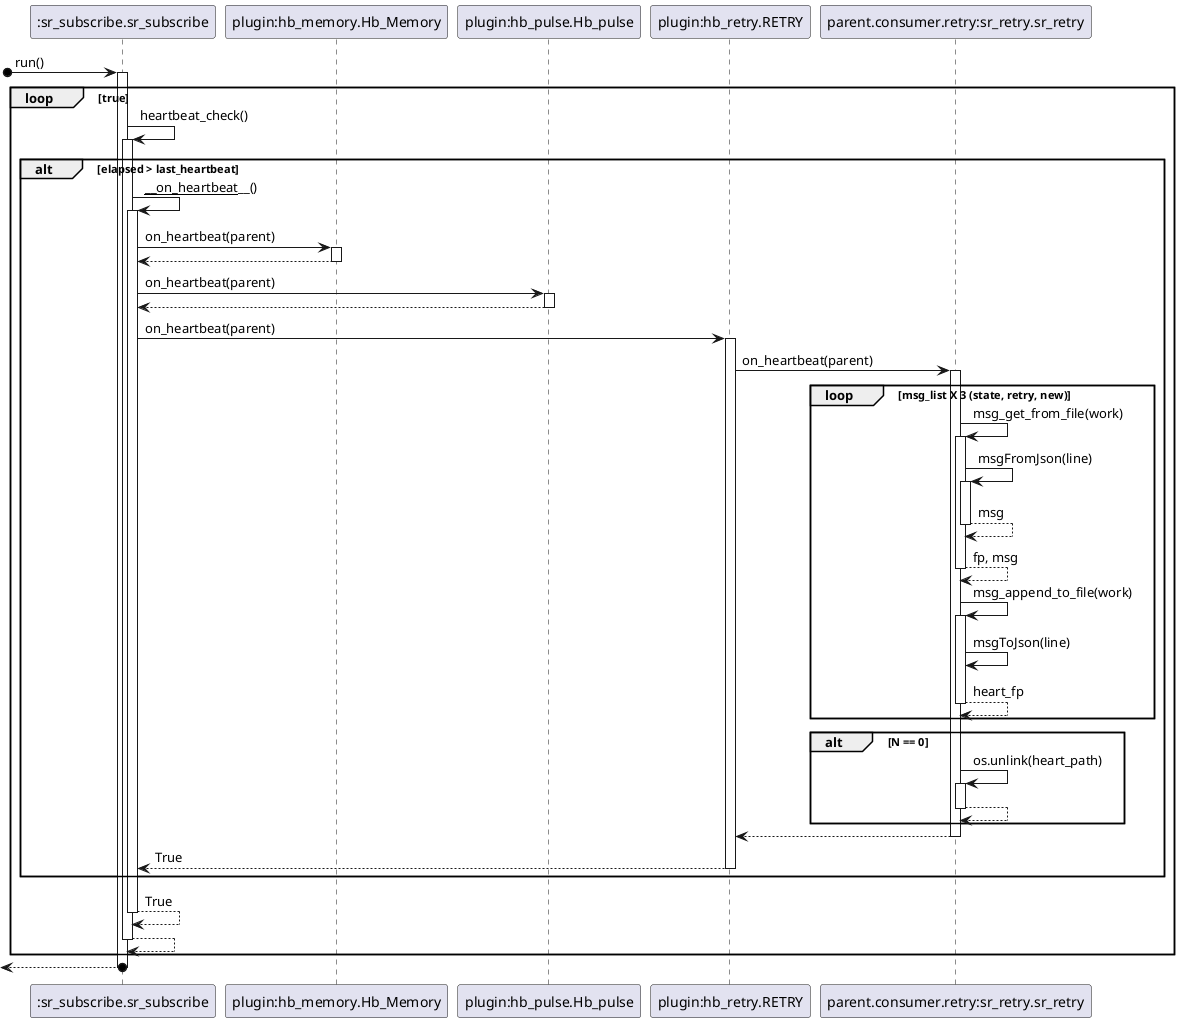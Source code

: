 @startuml
participant ":sr_subscribe.sr_subscribe" as ss
participant "plugin:hb_memory.Hb_Memory" as hbm
participant "plugin:hb_pulse.Hb_pulse" as hbp
participant "plugin:hb_retry.RETRY" as hbr
participant "parent.consumer.retry:sr_retry.sr_retry" as sr

''''''Heartbeat run''''''
[o-> ss: run()
loop true
 activate ss
 ss -> ss: heartbeat_check()
  activate ss
  alt elapsed > last_heartbeat
   ss -> ss: ____on_heartbeat____()
    activate ss
     ss -> hbm: on_heartbeat(parent)
      activate hbm
      return
     ss -> hbp: on_heartbeat(parent)
      activate hbp
      return
     ss -> hbr: on_heartbeat(parent)
      activate hbr
      hbr -> sr: on_heartbeat(parent)
       activate sr
       loop msg_list X 3 (state, retry, new)
        sr -> sr: msg_get_from_file(work)
         activate sr
         sr -> sr: msgFromJson(line)
          activate sr
          return msg
         return fp, msg
        sr -> sr: msg_append_to_file(work)
         activate sr
         sr -> sr: msgToJson(line)
         return heart_fp
       end loop
        alt N == 0
         sr -> sr: os.unlink(heart_path)
         activate sr
         return
        end alt
      return
    return True
  end alt
  return True
 return
end loop
[<--o ss
deactivate ss
@enduml